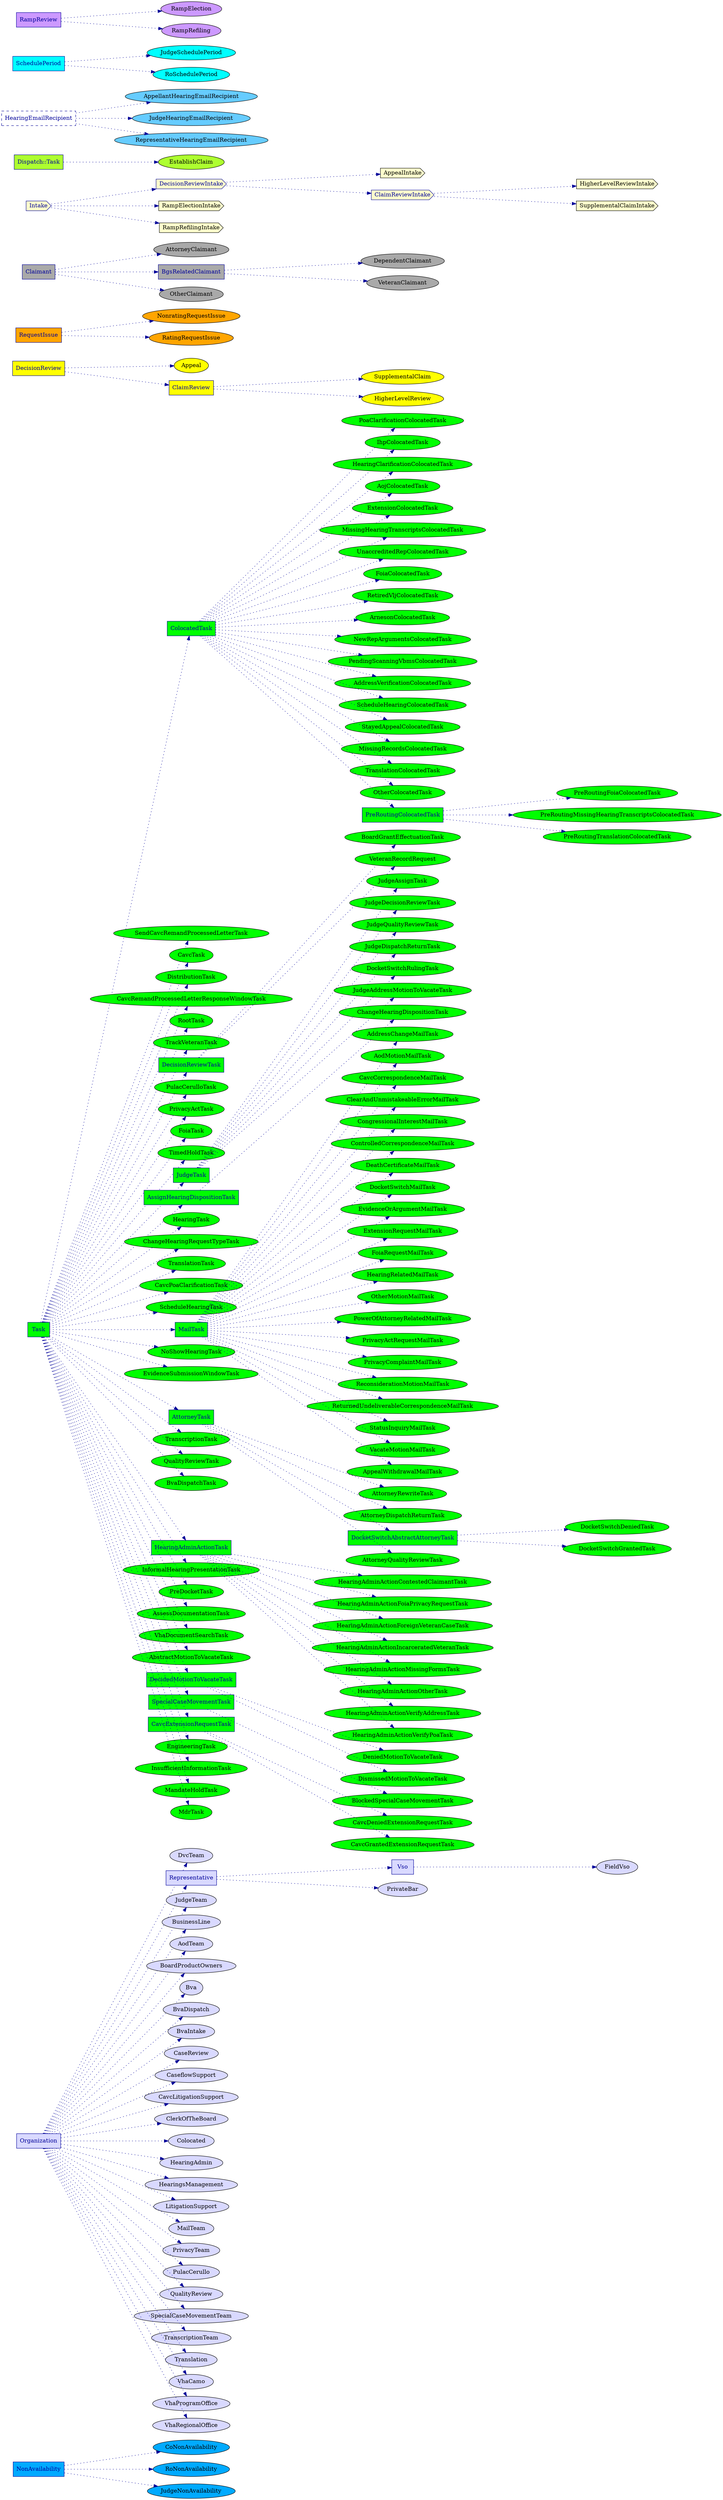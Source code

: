 digraph subclasses {
	graph [bb="0,0,1778.1,6203",
		rankdir=LR,
		splines=line
	];
	node [label="\N"];
	NonAvailability	[color="#000099",
		fillcolor="#00aaff",
		fontcolor="#000099",
		label=NonAvailability,
		shape=record,
		style=filled,
		];
	CoNonAvailability	[fillcolor="#00aaff",
		label=CoNonAvailability,
		style=filled,
		];
	NonAvailability -> CoNonAvailability	[color="#000099",
		style=dotted];
	RoNonAvailability	[fillcolor="#00aaff",
		label=RoNonAvailability,
		style=filled,
		];
	NonAvailability -> RoNonAvailability	[color="#000099",
		style=dotted];
	JudgeNonAvailability	[fillcolor="#00aaff",
		label=JudgeNonAvailability,
		style=filled,
		];
	NonAvailability -> JudgeNonAvailability	[color="#000099",
		style=dotted];
	Organization	[color="#000099",
		fillcolor="#d9d9ff",
		fontcolor="#000099",
		label=Organization,
		shape=record,
		style=filled,
		];
	DvcTeam	[fillcolor="#d9d9ff",
		label=DvcTeam,
		style=filled,
		];
	Organization -> DvcTeam	[color="#000099",
		style=dotted];
	Representative	[color="#000099",
		fillcolor="#d9d9ff",
		fontcolor="#000099",
		label=Representative,
		shape=record,
		style=filled,
		];
	Organization -> Representative	[color="#000099",
		style=dotted];
	JudgeTeam	[fillcolor="#d9d9ff",
		label=JudgeTeam,
		style=filled,
		];
	Organization -> JudgeTeam	[color="#000099",
		style=dotted];
	BusinessLine	[fillcolor="#d9d9ff",
		label=BusinessLine,
		style=filled,
		];
	Organization -> BusinessLine	[color="#000099",
		style=dotted];
	AodTeam	[fillcolor="#d9d9ff",
		label=AodTeam,
		style=filled,
		];
	Organization -> AodTeam	[color="#000099",
		style=dotted];
	BoardProductOwners	[fillcolor="#d9d9ff",
		label=BoardProductOwners,
		style=filled,
		];
	Organization -> BoardProductOwners	[color="#000099",
		style=dotted];
	Bva	[fillcolor="#d9d9ff",
		label=Bva,
		style=filled,
		];
	Organization -> Bva	[color="#000099",
		style=dotted];
	BvaDispatch	[fillcolor="#d9d9ff",
		label=BvaDispatch,
		style=filled,
		];
	Organization -> BvaDispatch	[color="#000099",
		style=dotted];
	BvaIntake	[fillcolor="#d9d9ff",
		label=BvaIntake,
		style=filled,
		];
	Organization -> BvaIntake	[color="#000099",
		style=dotted];
	CaseReview	[fillcolor="#d9d9ff",
		label=CaseReview,
		style=filled,
		];
	Organization -> CaseReview	[color="#000099",
		style=dotted];
	CaseflowSupport	[fillcolor="#d9d9ff",
		label=CaseflowSupport,
		style=filled,
		];
	Organization -> CaseflowSupport	[color="#000099",
		style=dotted];
	CavcLitigationSupport	[fillcolor="#d9d9ff",
		label=CavcLitigationSupport,
		style=filled,
		];
	Organization -> CavcLitigationSupport	[color="#000099",
		style=dotted];
	ClerkOfTheBoard	[fillcolor="#d9d9ff",
		label=ClerkOfTheBoard,
		style=filled,
		];
	Organization -> ClerkOfTheBoard	[color="#000099",
		style=dotted];
	Colocated	[fillcolor="#d9d9ff",
		label=Colocated,
		style=filled,
		];
	Organization -> Colocated	[color="#000099",
		style=dotted];
	HearingAdmin	[fillcolor="#d9d9ff",
		label=HearingAdmin,
		style=filled,
		];
	Organization -> HearingAdmin	[color="#000099",
		style=dotted];
	HearingsManagement	[fillcolor="#d9d9ff",
		label=HearingsManagement,
		style=filled,
		];
	Organization -> HearingsManagement	[color="#000099",
		style=dotted];
	LitigationSupport	[fillcolor="#d9d9ff",
		label=LitigationSupport,
		style=filled,
		];
	Organization -> LitigationSupport	[color="#000099",
		style=dotted];
	MailTeam	[fillcolor="#d9d9ff",
		label=MailTeam,
		style=filled,
		];
	Organization -> MailTeam	[color="#000099",
		style=dotted];
	PrivacyTeam	[fillcolor="#d9d9ff",
		label=PrivacyTeam,
		style=filled,
		];
	Organization -> PrivacyTeam	[color="#000099",
		style=dotted];
	PulacCerullo	[fillcolor="#d9d9ff",
		label=PulacCerullo,
		style=filled,
		];
	Organization -> PulacCerullo	[color="#000099",
		style=dotted];
	QualityReview	[fillcolor="#d9d9ff",
		label=QualityReview,
		style=filled,
		];
	Organization -> QualityReview	[color="#000099",
		style=dotted];
	SpecialCaseMovementTeam	[fillcolor="#d9d9ff",
		label=SpecialCaseMovementTeam,
		style=filled,
		];
	Organization -> SpecialCaseMovementTeam	[color="#000099",
		style=dotted];
	TranscriptionTeam	[fillcolor="#d9d9ff",
		label=TranscriptionTeam,
		style=filled,
		];
	Organization -> TranscriptionTeam	[color="#000099",
		style=dotted];
	Translation	[fillcolor="#d9d9ff",
		label=Translation,
		style=filled,
		];
	Organization -> Translation	[color="#000099",
		style=dotted];
	VhaCamo	[fillcolor="#d9d9ff",
		label=VhaCamo,
		style=filled,
		];
	Organization -> VhaCamo	[color="#000099",
		style=dotted];
	VhaProgramOffice	[fillcolor="#d9d9ff",
		label=VhaProgramOffice,
		style=filled,
		];
	Organization -> VhaProgramOffice	[color="#000099",
		style=dotted];
	VhaRegionalOffice	[fillcolor="#d9d9ff",
		label=VhaRegionalOffice,
		style=filled,
		];
	Organization -> VhaRegionalOffice	[color="#000099",
		style=dotted];
	Vso	[color="#000099",
		fillcolor="#d9d9ff",
		fontcolor="#000099",
		label=Vso,
		shape=record,
		style=filled,
		];
	Representative -> Vso	[color="#000099",
		style=dotted];
	PrivateBar	[fillcolor="#d9d9ff",
		label=PrivateBar,
		style=filled,
		];
	Representative -> PrivateBar	[color="#000099",
		style=dotted];
	Task	[color="#000099",
		fillcolor="#00ff00",
		fontcolor="#000099",
		label=Task,
		shape=record,
		style=filled,
		];
	ColocatedTask	[color="#000099",
		fillcolor="#00ff00",
		fontcolor="#000099",
		label=ColocatedTask,
		shape=record,
		style=filled,
		];
	Task -> ColocatedTask	[color="#000099",
		style=dotted];
	SendCavcRemandProcessedLetterTask	[fillcolor="#00ff00",
		label=SendCavcRemandProcessedLetterTask,
		style=filled,
		];
	Task -> SendCavcRemandProcessedLetterTask	[color="#000099",
		style=dotted];
	CavcTask	[fillcolor="#00ff00",
		label=CavcTask,
		style=filled,
		];
	Task -> CavcTask	[color="#000099",
		style=dotted];
	DistributionTask	[fillcolor="#00ff00",
		label=DistributionTask,
		style=filled,
		];
	Task -> DistributionTask	[color="#000099",
		style=dotted];
	CavcRemandProcessedLetterResponseWindowTask	[fillcolor="#00ff00",
		label=CavcRemandProcessedLetterResponseWindowTask,
		style=filled,
		];
	Task -> CavcRemandProcessedLetterResponseWindowTask	[color="#000099",
		style=dotted];
	RootTask	[fillcolor="#00ff00",
		label=RootTask,
		style=filled,
		];
	Task -> RootTask	[color="#000099",
		style=dotted];
	TrackVeteranTask	[fillcolor="#00ff00",
		label=TrackVeteranTask,
		style=filled,
		];
	Task -> TrackVeteranTask	[color="#000099",
		style=dotted];
	DecisionReviewTask	[color="#000099",
		fillcolor="#00ff00",
		fontcolor="#000099",
		label=DecisionReviewTask,
		shape=record,
		style=filled,
		];
	Task -> DecisionReviewTask	[color="#000099",
		style=dotted];
	PulacCerulloTask	[fillcolor="#00ff00",
		label=PulacCerulloTask,
		style=filled,
		];
	Task -> PulacCerulloTask	[color="#000099",
		style=dotted];
	PrivacyActTask	[fillcolor="#00ff00",
		label=PrivacyActTask,
		style=filled,
		];
	Task -> PrivacyActTask	[color="#000099",
		style=dotted];
	FoiaTask	[fillcolor="#00ff00",
		label=FoiaTask,
		style=filled,
		];
	Task -> FoiaTask	[color="#000099",
		style=dotted];
	TimedHoldTask	[fillcolor="#00ff00",
		label=TimedHoldTask,
		style=filled,
		];
	Task -> TimedHoldTask	[color="#000099",
		style=dotted];
	JudgeTask	[color="#000099",
		fillcolor="#00ff00",
		fontcolor="#000099",
		label=JudgeTask,
		shape=record,
		style=filled,
		];
	Task -> JudgeTask	[color="#000099",
		style=dotted];
	AssignHearingDispositionTask	[color="#000099",
		fillcolor="#00ff00",
		fontcolor="#000099",
		label=AssignHearingDispositionTask,
		shape=record,
		style=filled,
		];
	Task -> AssignHearingDispositionTask	[color="#000099",
		style=dotted];
	HearingTask	[fillcolor="#00ff00",
		label=HearingTask,
		style=filled,
		];
	Task -> HearingTask	[color="#000099",
		style=dotted];
	ChangeHearingRequestTypeTask	[fillcolor="#00ff00",
		label=ChangeHearingRequestTypeTask,
		style=filled,
		];
	Task -> ChangeHearingRequestTypeTask	[color="#000099",
		style=dotted];
	TranslationTask	[fillcolor="#00ff00",
		label=TranslationTask,
		style=filled,
		];
	Task -> TranslationTask	[color="#000099",
		style=dotted];
	CavcPoaClarificationTask	[fillcolor="#00ff00",
		label=CavcPoaClarificationTask,
		style=filled,
		];
	Task -> CavcPoaClarificationTask	[color="#000099",
		style=dotted];
	ScheduleHearingTask	[fillcolor="#00ff00",
		label=ScheduleHearingTask,
		style=filled,
		];
	Task -> ScheduleHearingTask	[color="#000099",
		style=dotted];
	MailTask	[color="#000099",
		fillcolor="#00ff00",
		fontcolor="#000099",
		label=MailTask,
		shape=record,
		style=filled,
		];
	Task -> MailTask	[color="#000099",
		style=dotted];
	NoShowHearingTask	[fillcolor="#00ff00",
		label=NoShowHearingTask,
		style=filled,
		];
	Task -> NoShowHearingTask	[color="#000099",
		style=dotted];
	EvidenceSubmissionWindowTask	[fillcolor="#00ff00",
		label=EvidenceSubmissionWindowTask,
		style=filled,
		];
	Task -> EvidenceSubmissionWindowTask	[color="#000099",
		style=dotted];
	AttorneyTask	[color="#000099",
		fillcolor="#00ff00",
		fontcolor="#000099",
		label=AttorneyTask,
		shape=record,
		style=filled,
		];
	Task -> AttorneyTask	[color="#000099",
		style=dotted];
	TranscriptionTask	[fillcolor="#00ff00",
		label=TranscriptionTask,
		style=filled,
		];
	Task -> TranscriptionTask	[color="#000099",
		style=dotted];
	QualityReviewTask	[fillcolor="#00ff00",
		label=QualityReviewTask,
		style=filled,
		];
	Task -> QualityReviewTask	[color="#000099",
		style=dotted];
	BvaDispatchTask	[fillcolor="#00ff00",
		label=BvaDispatchTask,
		style=filled,
		];
	Task -> BvaDispatchTask	[color="#000099",
		style=dotted];
	HearingAdminActionTask	[color="#000099",
		fillcolor="#00ff00",
		fontcolor="#000099",
		label=HearingAdminActionTask,
		shape=record,
		style=filled,
		];
	Task -> HearingAdminActionTask	[color="#000099",
		style=dotted];
	InformalHearingPresentationTask	[fillcolor="#00ff00",
		label=InformalHearingPresentationTask,
		style=filled,
		];
	Task -> InformalHearingPresentationTask	[color="#000099",
		style=dotted];
	PreDocketTask	[fillcolor="#00ff00",
		label=PreDocketTask,
		style=filled,
		];
	Task -> PreDocketTask	[color="#000099",
		style=dotted];
	AssessDocumentationTask	[fillcolor="#00ff00",
		label=AssessDocumentationTask,
		style=filled,
		];
	Task -> AssessDocumentationTask	[color="#000099",
		style=dotted];
	VhaDocumentSearchTask	[fillcolor="#00ff00",
		label=VhaDocumentSearchTask,
		style=filled,
		];
	Task -> VhaDocumentSearchTask	[color="#000099",
		style=dotted];
	AbstractMotionToVacateTask	[fillcolor="#00ff00",
		label=AbstractMotionToVacateTask,
		style=filled,
		];
	Task -> AbstractMotionToVacateTask	[color="#000099",
		style=dotted];
	DecidedMotionToVacateTask	[color="#000099",
		fillcolor="#00ff00",
		fontcolor="#000099",
		label=DecidedMotionToVacateTask,
		shape=record,
		style=filled,
		];
	Task -> DecidedMotionToVacateTask	[color="#000099",
		style=dotted];
	SpecialCaseMovementTask	[color="#000099",
		fillcolor="#00ff00",
		fontcolor="#000099",
		label=SpecialCaseMovementTask,
		shape=record,
		style=filled,
		];
	Task -> SpecialCaseMovementTask	[color="#000099",
		style=dotted];
	CavcExtensionRequestTask	[color="#000099",
		fillcolor="#00ff00",
		fontcolor="#000099",
		label=CavcExtensionRequestTask,
		shape=record,
		style=filled,
		];
	Task -> CavcExtensionRequestTask	[color="#000099",
		style=dotted];
	EngineeringTask	[fillcolor="#00ff00",
		label=EngineeringTask,
		style=filled,
		];
	Task -> EngineeringTask	[color="#000099",
		style=dotted];
	InsufficientInformationTask	[fillcolor="#00ff00",
		label=InsufficientInformationTask,
		style=filled,
		];
	Task -> InsufficientInformationTask	[color="#000099",
		style=dotted];
	MandateHoldTask	[fillcolor="#00ff00",
		label=MandateHoldTask,
		style=filled,
		];
	Task -> MandateHoldTask	[color="#000099",
		style=dotted];
	MdrTask	[fillcolor="#00ff00",
		label=MdrTask,
		style=filled,
		];
	Task -> MdrTask	[color="#000099",
		style=dotted];
	PoaClarificationColocatedTask	[fillcolor="#00ff00",
		label=PoaClarificationColocatedTask,
		style=filled,
		];
	ColocatedTask -> PoaClarificationColocatedTask	[color="#000099",
		style=dotted];
	IhpColocatedTask	[fillcolor="#00ff00",
		label=IhpColocatedTask,
		style=filled,
		];
	ColocatedTask -> IhpColocatedTask	[color="#000099",
		style=dotted];
	HearingClarificationColocatedTask	[fillcolor="#00ff00",
		label=HearingClarificationColocatedTask,
		style=filled,
		];
	ColocatedTask -> HearingClarificationColocatedTask	[color="#000099",
		style=dotted];
	AojColocatedTask	[fillcolor="#00ff00",
		label=AojColocatedTask,
		style=filled,
		];
	ColocatedTask -> AojColocatedTask	[color="#000099",
		style=dotted];
	ExtensionColocatedTask	[fillcolor="#00ff00",
		label=ExtensionColocatedTask,
		style=filled,
		];
	ColocatedTask -> ExtensionColocatedTask	[color="#000099",
		style=dotted];
	MissingHearingTranscriptsColocatedTask	[fillcolor="#00ff00",
		label=MissingHearingTranscriptsColocatedTask,
		style=filled,
		];
	ColocatedTask -> MissingHearingTranscriptsColocatedTask	[color="#000099",
		style=dotted];
	UnaccreditedRepColocatedTask	[fillcolor="#00ff00",
		label=UnaccreditedRepColocatedTask,
		style=filled,
		];
	ColocatedTask -> UnaccreditedRepColocatedTask	[color="#000099",
		style=dotted];
	FoiaColocatedTask	[fillcolor="#00ff00",
		label=FoiaColocatedTask,
		style=filled,
		];
	ColocatedTask -> FoiaColocatedTask	[color="#000099",
		style=dotted];
	RetiredVljColocatedTask	[fillcolor="#00ff00",
		label=RetiredVljColocatedTask,
		style=filled,
		];
	ColocatedTask -> RetiredVljColocatedTask	[color="#000099",
		style=dotted];
	ArnesonColocatedTask	[fillcolor="#00ff00",
		label=ArnesonColocatedTask,
		style=filled,
		];
	ColocatedTask -> ArnesonColocatedTask	[color="#000099",
		style=dotted];
	NewRepArgumentsColocatedTask	[fillcolor="#00ff00",
		label=NewRepArgumentsColocatedTask,
		style=filled,
		];
	ColocatedTask -> NewRepArgumentsColocatedTask	[color="#000099",
		style=dotted];
	PendingScanningVbmsColocatedTask	[fillcolor="#00ff00",
		label=PendingScanningVbmsColocatedTask,
		style=filled,
		];
	ColocatedTask -> PendingScanningVbmsColocatedTask	[color="#000099",
		style=dotted];
	AddressVerificationColocatedTask	[fillcolor="#00ff00",
		label=AddressVerificationColocatedTask,
		style=filled,
		];
	ColocatedTask -> AddressVerificationColocatedTask	[color="#000099",
		style=dotted];
	ScheduleHearingColocatedTask	[fillcolor="#00ff00",
		label=ScheduleHearingColocatedTask,
		style=filled,
		];
	ColocatedTask -> ScheduleHearingColocatedTask	[color="#000099",
		style=dotted];
	StayedAppealColocatedTask	[fillcolor="#00ff00",
		label=StayedAppealColocatedTask,
		style=filled,
		];
	ColocatedTask -> StayedAppealColocatedTask	[color="#000099",
		style=dotted];
	MissingRecordsColocatedTask	[fillcolor="#00ff00",
		label=MissingRecordsColocatedTask,
		style=filled,
		];
	ColocatedTask -> MissingRecordsColocatedTask	[color="#000099",
		style=dotted];
	TranslationColocatedTask	[fillcolor="#00ff00",
		label=TranslationColocatedTask,
		style=filled,
		];
	ColocatedTask -> TranslationColocatedTask	[color="#000099",
		style=dotted];
	OtherColocatedTask	[fillcolor="#00ff00",
		label=OtherColocatedTask,
		style=filled,
		];
	ColocatedTask -> OtherColocatedTask	[color="#000099",
		style=dotted];
	PreRoutingColocatedTask	[color="#000099",
		fillcolor="#00ff00",
		fontcolor="#000099",
		label=PreRoutingColocatedTask,
		shape=record,
		style=filled,
		];
	ColocatedTask -> PreRoutingColocatedTask	[color="#000099",
		style=dotted];
	BoardGrantEffectuationTask	[fillcolor="#00ff00",
		label=BoardGrantEffectuationTask,
		style=filled,
		];
	DecisionReviewTask -> BoardGrantEffectuationTask	[color="#000099",
		style=dotted];
	VeteranRecordRequest	[fillcolor="#00ff00",
		label=VeteranRecordRequest,
		style=filled,
		];
	DecisionReviewTask -> VeteranRecordRequest	[color="#000099",
		style=dotted];
	JudgeAssignTask	[fillcolor="#00ff00",
		label=JudgeAssignTask,
		style=filled,
		];
	JudgeTask -> JudgeAssignTask	[color="#000099",
		style=dotted];
	JudgeDecisionReviewTask	[fillcolor="#00ff00",
		label=JudgeDecisionReviewTask,
		style=filled,
		];
	JudgeTask -> JudgeDecisionReviewTask	[color="#000099",
		style=dotted];
	JudgeQualityReviewTask	[fillcolor="#00ff00",
		label=JudgeQualityReviewTask,
		style=filled,
		];
	JudgeTask -> JudgeQualityReviewTask	[color="#000099",
		style=dotted];
	JudgeDispatchReturnTask	[fillcolor="#00ff00",
		label=JudgeDispatchReturnTask,
		style=filled,
		];
	JudgeTask -> JudgeDispatchReturnTask	[color="#000099",
		style=dotted];
	DocketSwitchRulingTask	[fillcolor="#00ff00",
		label=DocketSwitchRulingTask,
		style=filled,
		];
	JudgeTask -> DocketSwitchRulingTask	[color="#000099",
		style=dotted];
	JudgeAddressMotionToVacateTask	[fillcolor="#00ff00",
		label=JudgeAddressMotionToVacateTask,
		style=filled,
		];
	JudgeTask -> JudgeAddressMotionToVacateTask	[color="#000099",
		style=dotted];
	ChangeHearingDispositionTask	[fillcolor="#00ff00",
		label=ChangeHearingDispositionTask,
		style=filled,
		];
	AssignHearingDispositionTask -> ChangeHearingDispositionTask	[color="#000099",
		style=dotted];
	AddressChangeMailTask	[fillcolor="#00ff00",
		label=AddressChangeMailTask,
		style=filled,
		];
	MailTask -> AddressChangeMailTask	[color="#000099",
		style=dotted];
	AodMotionMailTask	[fillcolor="#00ff00",
		label=AodMotionMailTask,
		style=filled,
		];
	MailTask -> AodMotionMailTask	[color="#000099",
		style=dotted];
	CavcCorrespondenceMailTask	[fillcolor="#00ff00",
		label=CavcCorrespondenceMailTask,
		style=filled,
		];
	MailTask -> CavcCorrespondenceMailTask	[color="#000099",
		style=dotted];
	ClearAndUnmistakeableErrorMailTask	[fillcolor="#00ff00",
		label=ClearAndUnmistakeableErrorMailTask,
		style=filled,
		];
	MailTask -> ClearAndUnmistakeableErrorMailTask	[color="#000099",
		style=dotted];
	CongressionalInterestMailTask	[fillcolor="#00ff00",
		label=CongressionalInterestMailTask,
		style=filled,
		];
	MailTask -> CongressionalInterestMailTask	[color="#000099",
		style=dotted];
	ControlledCorrespondenceMailTask	[fillcolor="#00ff00",
		label=ControlledCorrespondenceMailTask,
		style=filled,
		];
	MailTask -> ControlledCorrespondenceMailTask	[color="#000099",
		style=dotted];
	DeathCertificateMailTask	[fillcolor="#00ff00",
		label=DeathCertificateMailTask,
		style=filled,
		];
	MailTask -> DeathCertificateMailTask	[color="#000099",
		style=dotted];
	DocketSwitchMailTask	[fillcolor="#00ff00",
		label=DocketSwitchMailTask,
		style=filled,
		];
	MailTask -> DocketSwitchMailTask	[color="#000099",
		style=dotted];
	EvidenceOrArgumentMailTask	[fillcolor="#00ff00",
		label=EvidenceOrArgumentMailTask,
		style=filled,
		];
	MailTask -> EvidenceOrArgumentMailTask	[color="#000099",
		style=dotted];
	ExtensionRequestMailTask	[fillcolor="#00ff00",
		label=ExtensionRequestMailTask,
		style=filled,
		];
	MailTask -> ExtensionRequestMailTask	[color="#000099",
		style=dotted];
	FoiaRequestMailTask	[fillcolor="#00ff00",
		label=FoiaRequestMailTask,
		style=filled,
		];
	MailTask -> FoiaRequestMailTask	[color="#000099",
		style=dotted];
	HearingRelatedMailTask	[fillcolor="#00ff00",
		label=HearingRelatedMailTask,
		style=filled,
		];
	MailTask -> HearingRelatedMailTask	[color="#000099",
		style=dotted];
	OtherMotionMailTask	[fillcolor="#00ff00",
		label=OtherMotionMailTask,
		style=filled,
		];
	MailTask -> OtherMotionMailTask	[color="#000099",
		style=dotted];
	PowerOfAttorneyRelatedMailTask	[fillcolor="#00ff00",
		label=PowerOfAttorneyRelatedMailTask,
		style=filled,
		];
	MailTask -> PowerOfAttorneyRelatedMailTask	[color="#000099",
		style=dotted];
	PrivacyActRequestMailTask	[fillcolor="#00ff00",
		label=PrivacyActRequestMailTask,
		style=filled,
		];
	MailTask -> PrivacyActRequestMailTask	[color="#000099",
		style=dotted];
	PrivacyComplaintMailTask	[fillcolor="#00ff00",
		label=PrivacyComplaintMailTask,
		style=filled,
		];
	MailTask -> PrivacyComplaintMailTask	[color="#000099",
		style=dotted];
	ReconsiderationMotionMailTask	[fillcolor="#00ff00",
		label=ReconsiderationMotionMailTask,
		style=filled,
		];
	MailTask -> ReconsiderationMotionMailTask	[color="#000099",
		style=dotted];
	ReturnedUndeliverableCorrespondenceMailTask	[fillcolor="#00ff00",
		label=ReturnedUndeliverableCorrespondenceMailTask,
		style=filled,
		];
	MailTask -> ReturnedUndeliverableCorrespondenceMailTask	[color="#000099",
		style=dotted];
	StatusInquiryMailTask	[fillcolor="#00ff00",
		label=StatusInquiryMailTask,
		style=filled,
		];
	MailTask -> StatusInquiryMailTask	[color="#000099",
		style=dotted];
	VacateMotionMailTask	[fillcolor="#00ff00",
		label=VacateMotionMailTask,
		style=filled,
		];
	MailTask -> VacateMotionMailTask	[color="#000099",
		style=dotted];
	AppealWithdrawalMailTask	[fillcolor="#00ff00",
		label=AppealWithdrawalMailTask,
		style=filled,
		];
	MailTask -> AppealWithdrawalMailTask	[color="#000099",
		style=dotted];
	AttorneyRewriteTask	[fillcolor="#00ff00",
		label=AttorneyRewriteTask,
		style=filled,
		];
	AttorneyTask -> AttorneyRewriteTask	[color="#000099",
		style=dotted];
	AttorneyDispatchReturnTask	[fillcolor="#00ff00",
		label=AttorneyDispatchReturnTask,
		style=filled,
		];
	AttorneyTask -> AttorneyDispatchReturnTask	[color="#000099",
		style=dotted];
	DocketSwitchAbstractAttorneyTask	[color="#000099",
		fillcolor="#00ff00",
		fontcolor="#000099",
		label=DocketSwitchAbstractAttorneyTask,
		shape=record,
		style=filled,
		];
	AttorneyTask -> DocketSwitchAbstractAttorneyTask	[color="#000099",
		style=dotted];
	AttorneyQualityReviewTask	[fillcolor="#00ff00",
		label=AttorneyQualityReviewTask,
		style=filled,
		];
	AttorneyTask -> AttorneyQualityReviewTask	[color="#000099",
		style=dotted];
	HearingAdminActionContestedClaimantTask	[fillcolor="#00ff00",
		label=HearingAdminActionContestedClaimantTask,
		style=filled,
		];
	HearingAdminActionTask -> HearingAdminActionContestedClaimantTask	[color="#000099",
		style=dotted];
	HearingAdminActionFoiaPrivacyRequestTask	[fillcolor="#00ff00",
		label=HearingAdminActionFoiaPrivacyRequestTask,
		style=filled,
		];
	HearingAdminActionTask -> HearingAdminActionFoiaPrivacyRequestTask	[color="#000099",
		style=dotted];
	HearingAdminActionForeignVeteranCaseTask	[fillcolor="#00ff00",
		label=HearingAdminActionForeignVeteranCaseTask,
		style=filled,
		];
	HearingAdminActionTask -> HearingAdminActionForeignVeteranCaseTask	[color="#000099",
		style=dotted];
	HearingAdminActionIncarceratedVeteranTask	[fillcolor="#00ff00",
		label=HearingAdminActionIncarceratedVeteranTask,
		style=filled,
		];
	HearingAdminActionTask -> HearingAdminActionIncarceratedVeteranTask	[color="#000099",
		style=dotted];
	HearingAdminActionMissingFormsTask	[fillcolor="#00ff00",
		label=HearingAdminActionMissingFormsTask,
		style=filled,
		];
	HearingAdminActionTask -> HearingAdminActionMissingFormsTask	[color="#000099",
		style=dotted];
	HearingAdminActionOtherTask	[fillcolor="#00ff00",
		label=HearingAdminActionOtherTask,
		style=filled,
		];
	HearingAdminActionTask -> HearingAdminActionOtherTask	[color="#000099",
		style=dotted];
	HearingAdminActionVerifyAddressTask	[fillcolor="#00ff00",
		label=HearingAdminActionVerifyAddressTask,
		style=filled,
		];
	HearingAdminActionTask -> HearingAdminActionVerifyAddressTask	[color="#000099",
		style=dotted];
	HearingAdminActionVerifyPoaTask	[fillcolor="#00ff00",
		label=HearingAdminActionVerifyPoaTask,
		style=filled,
		];
	HearingAdminActionTask -> HearingAdminActionVerifyPoaTask	[color="#000099",
		style=dotted];
	DeniedMotionToVacateTask	[fillcolor="#00ff00",
		label=DeniedMotionToVacateTask,
		style=filled,
		];
	DecidedMotionToVacateTask -> DeniedMotionToVacateTask	[color="#000099",
		style=dotted];
	DismissedMotionToVacateTask	[fillcolor="#00ff00",
		label=DismissedMotionToVacateTask,
		style=filled,
		];
	DecidedMotionToVacateTask -> DismissedMotionToVacateTask	[color="#000099",
		style=dotted];
	BlockedSpecialCaseMovementTask	[fillcolor="#00ff00",
		label=BlockedSpecialCaseMovementTask,
		style=filled,
		];
	SpecialCaseMovementTask -> BlockedSpecialCaseMovementTask	[color="#000099",
		style=dotted];
	CavcDeniedExtensionRequestTask	[fillcolor="#00ff00",
		label=CavcDeniedExtensionRequestTask,
		style=filled,
		];
	CavcExtensionRequestTask -> CavcDeniedExtensionRequestTask	[color="#000099",
		style=dotted];
	CavcGrantedExtensionRequestTask	[fillcolor="#00ff00",
		label=CavcGrantedExtensionRequestTask,
		style=filled,
		];
	CavcExtensionRequestTask -> CavcGrantedExtensionRequestTask	[color="#000099",
		style=dotted];
	DecisionReview	[color="#000099",
		fillcolor="#ffff00",
		fontcolor="#000099",
		label=DecisionReview,
		shape=record,
		style=filled,
		];
	Appeal	[fillcolor="#ffff00",
		label=Appeal,
		style=filled,
		];
	DecisionReview -> Appeal	[color="#000099",
		style=dotted];
	ClaimReview	[color="#000099",
		fillcolor="#ffff00",
		fontcolor="#000099",
		label=ClaimReview,
		shape=record,
		style=filled,
		];
	DecisionReview -> ClaimReview	[color="#000099",
		style=dotted];
	SupplementalClaim	[fillcolor="#ffff00",
		label=SupplementalClaim,
		style=filled,
		];
	ClaimReview -> SupplementalClaim	[color="#000099",
		style=dotted];
	HigherLevelReview	[fillcolor="#ffff00",
		label=HigherLevelReview,
		style=filled,
		];
	ClaimReview -> HigherLevelReview	[color="#000099",
		style=dotted];
	RequestIssue	[color="#000099",
		fillcolor="#ffa500",
		fontcolor="#000099",
		label=RequestIssue,
		shape=record,
		style=filled,
		];
	NonratingRequestIssue	[fillcolor="#ffa500",
		label=NonratingRequestIssue,
		style=filled,
		];
	RequestIssue -> NonratingRequestIssue	[color="#000099",
		style=dotted];
	RatingRequestIssue	[fillcolor="#ffa500",
		label=RatingRequestIssue,
		style=filled,
		];
	RequestIssue -> RatingRequestIssue	[color="#000099",
		style=dotted];
	Claimant	[color="#000099",
		fillcolor="#a9a9a9",
		fontcolor="#000099",
		label=Claimant,
		shape=record,
		style=filled,
		];
	AttorneyClaimant	[fillcolor="#a9a9a9",
		label=AttorneyClaimant,
		style=filled,
		];
	Claimant -> AttorneyClaimant	[color="#000099",
		style=dotted];
	BgsRelatedClaimant	[color="#000099",
		fillcolor="#a9a9a9",
		fontcolor="#000099",
		label=BgsRelatedClaimant,
		shape=record,
		style=filled,
		];
	Claimant -> BgsRelatedClaimant	[color="#000099",
		style=dotted];
	OtherClaimant	[fillcolor="#a9a9a9",
		label=OtherClaimant,
		style=filled,
		];
	Claimant -> OtherClaimant	[color="#000099",
		style=dotted];
	DependentClaimant	[fillcolor="#a9a9a9",
		label=DependentClaimant,
		style=filled,
		];
	BgsRelatedClaimant -> DependentClaimant	[color="#000099",
		style=dotted];
	VeteranClaimant	[fillcolor="#a9a9a9",
		label=VeteranClaimant,
		style=filled,
		];
	BgsRelatedClaimant -> VeteranClaimant	[color="#000099",
		style=dotted];
	Intake	[color="#000099",
		fillcolor="#ffffcc",
		fontcolor="#000099",
		label=Intake,
		shape=cds,
		style=filled,
		];
	DecisionReviewIntake	[color="#000099",
		fillcolor="#ffffcc",
		fontcolor="#000099",
		label=DecisionReviewIntake,
		shape=cds,
		style=filled,
		];
	Intake -> DecisionReviewIntake	[color="#000099",
		style=dotted];
	RampElectionIntake	[fillcolor="#ffffcc",
		label=RampElectionIntake,
		shape=cds,
		style=filled,
		];
	Intake -> RampElectionIntake	[color="#000099",
		style=dotted];
	RampRefilingIntake	[fillcolor="#ffffcc",
		label=RampRefilingIntake,
		shape=cds,
		style=filled,
		];
	Intake -> RampRefilingIntake	[color="#000099",
		style=dotted];
	AppealIntake	[fillcolor="#ffffcc",
		label=AppealIntake,
		shape=cds,
		style=filled,
		];
	DecisionReviewIntake -> AppealIntake	[color="#000099",
		style=dotted];
	ClaimReviewIntake	[color="#000099",
		fillcolor="#ffffcc",
		fontcolor="#000099",
		label=ClaimReviewIntake,
		shape=cds,
		style=filled,
		];
	DecisionReviewIntake -> ClaimReviewIntake	[color="#000099",
		style=dotted];
	"Dispatch::Task"	[color="#000099",
		fillcolor="#adff2f",
		fontcolor="#000099",
		label="Dispatch::Task",
		shape=record,
		style=filled,
		];
	EstablishClaim	[fillcolor="#adff2f",
		label=EstablishClaim,
		style=filled,
		];
	"Dispatch::Task" -> EstablishClaim	[color="#000099",
		style=dotted];
	HearingEmailRecipient	[color="#000099",
		fillcolor="#66ccff",
		fontcolor="#000099",
		label=HearingEmailRecipient,
		shape=record,
		style=dashed,
		];
	AppellantHearingEmailRecipient	[fillcolor="#66ccff",
		label=AppellantHearingEmailRecipient,
		style=filled,
		];
	HearingEmailRecipient -> AppellantHearingEmailRecipient	[color="#000099",
		style=dotted];
	JudgeHearingEmailRecipient	[fillcolor="#66ccff",
		label=JudgeHearingEmailRecipient,
		style=filled,
		];
	HearingEmailRecipient -> JudgeHearingEmailRecipient	[color="#000099",
		style=dotted];
	RepresentativeHearingEmailRecipient	[fillcolor="#66ccff",
		label=RepresentativeHearingEmailRecipient,
		style=filled,
		];
	HearingEmailRecipient -> RepresentativeHearingEmailRecipient	[color="#000099",
		style=dotted];
	SchedulePeriod	[color="#000099",
		fillcolor="#00ffff",
		fontcolor="#000099",
		label=SchedulePeriod,
		shape=record,
		style=filled,
		];
	JudgeSchedulePeriod	[fillcolor="#00ffff",
		label=JudgeSchedulePeriod,
		style=filled,
		];
	SchedulePeriod -> JudgeSchedulePeriod	[color="#000099",
		style=dotted];
	RoSchedulePeriod	[fillcolor="#00ffff",
		label=RoSchedulePeriod,
		style=filled,
		];
	SchedulePeriod -> RoSchedulePeriod	[color="#000099",
		style=dotted];
	RampReview	[color="#000099",
		fillcolor="#cc99ff",
		fontcolor="#000099",
		label=RampReview,
		shape=record,
		style=filled,
		];
	RampElection	[fillcolor="#cc99ff",
		label=RampElection,
		style=filled,
		];
	RampReview -> RampElection	[color="#000099",
		style=dotted];
	RampRefiling	[fillcolor="#cc99ff",
		label=RampRefiling,
		style=filled,
		];
	RampReview -> RampRefiling	[color="#000099",
		style=dotted];
	FieldVso	[fillcolor="#d9d9ff",
		label=FieldVso,
		style=filled,
		];
	Vso -> FieldVso	[color="#000099",
		style=dotted];
	PreRoutingFoiaColocatedTask	[fillcolor="#00ff00",
		label=PreRoutingFoiaColocatedTask,
		style=filled,
		];
	PreRoutingColocatedTask -> PreRoutingFoiaColocatedTask	[color="#000099",
		style=dotted];
	PreRoutingMissingHearingTranscriptsColocatedTask	[fillcolor="#00ff00",
		label=PreRoutingMissingHearingTranscriptsColocatedTask,
		style=filled,
		];
	PreRoutingColocatedTask -> PreRoutingMissingHearingTranscriptsColocatedTask	[color="#000099",
		style=dotted];
	PreRoutingTranslationColocatedTask	[fillcolor="#00ff00",
		label=PreRoutingTranslationColocatedTask,
		style=filled,
		];
	PreRoutingColocatedTask -> PreRoutingTranslationColocatedTask	[color="#000099",
		style=dotted];
	DocketSwitchDeniedTask	[fillcolor="#00ff00",
		label=DocketSwitchDeniedTask,
		style=filled,
		];
	DocketSwitchAbstractAttorneyTask -> DocketSwitchDeniedTask	[color="#000099",
		style=dotted];
	DocketSwitchGrantedTask	[fillcolor="#00ff00",
		label=DocketSwitchGrantedTask,
		style=filled,
		];
	DocketSwitchAbstractAttorneyTask -> DocketSwitchGrantedTask	[color="#000099",
		style=dotted];
	HigherLevelReviewIntake	[fillcolor="#ffffcc",
		label=HigherLevelReviewIntake,
		shape=cds,
		style=filled,
		];
	ClaimReviewIntake -> HigherLevelReviewIntake	[color="#000099",
		style=dotted];
	SupplementalClaimIntake	[fillcolor="#ffffcc",
		label=SupplementalClaimIntake,
		shape=cds,
		style=filled,
		];
	ClaimReviewIntake -> SupplementalClaimIntake	[color="#000099",
		style=dotted];
}
